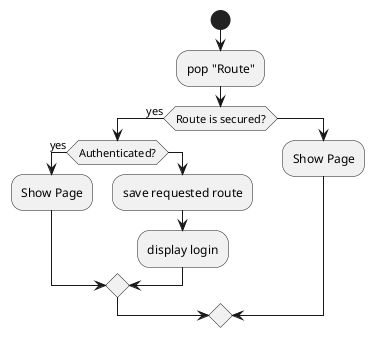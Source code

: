 @startuml

start
:pop "Route";
if (Route is secured?) then (yes)
    if (Authenticated?) then (yes)
        :Show Page;
    else
        :save requested route;
        :display login;
    endif
else
    :Show Page;
endif

@enduml
